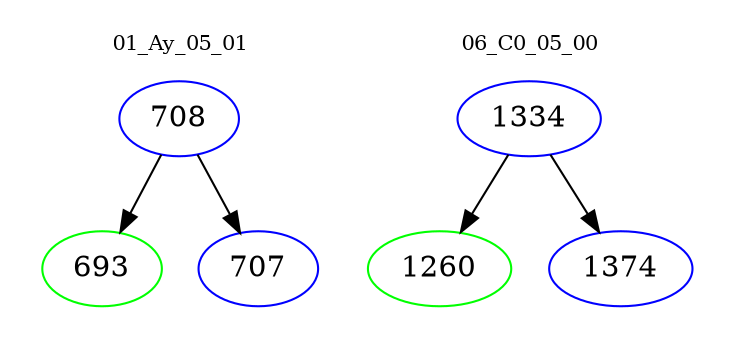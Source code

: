 digraph{
subgraph cluster_0 {
color = white
label = "01_Ay_05_01";
fontsize=10;
T0_708 [label="708", color="blue"]
T0_708 -> T0_693 [color="black"]
T0_693 [label="693", color="green"]
T0_708 -> T0_707 [color="black"]
T0_707 [label="707", color="blue"]
}
subgraph cluster_1 {
color = white
label = "06_C0_05_00";
fontsize=10;
T1_1334 [label="1334", color="blue"]
T1_1334 -> T1_1260 [color="black"]
T1_1260 [label="1260", color="green"]
T1_1334 -> T1_1374 [color="black"]
T1_1374 [label="1374", color="blue"]
}
}
